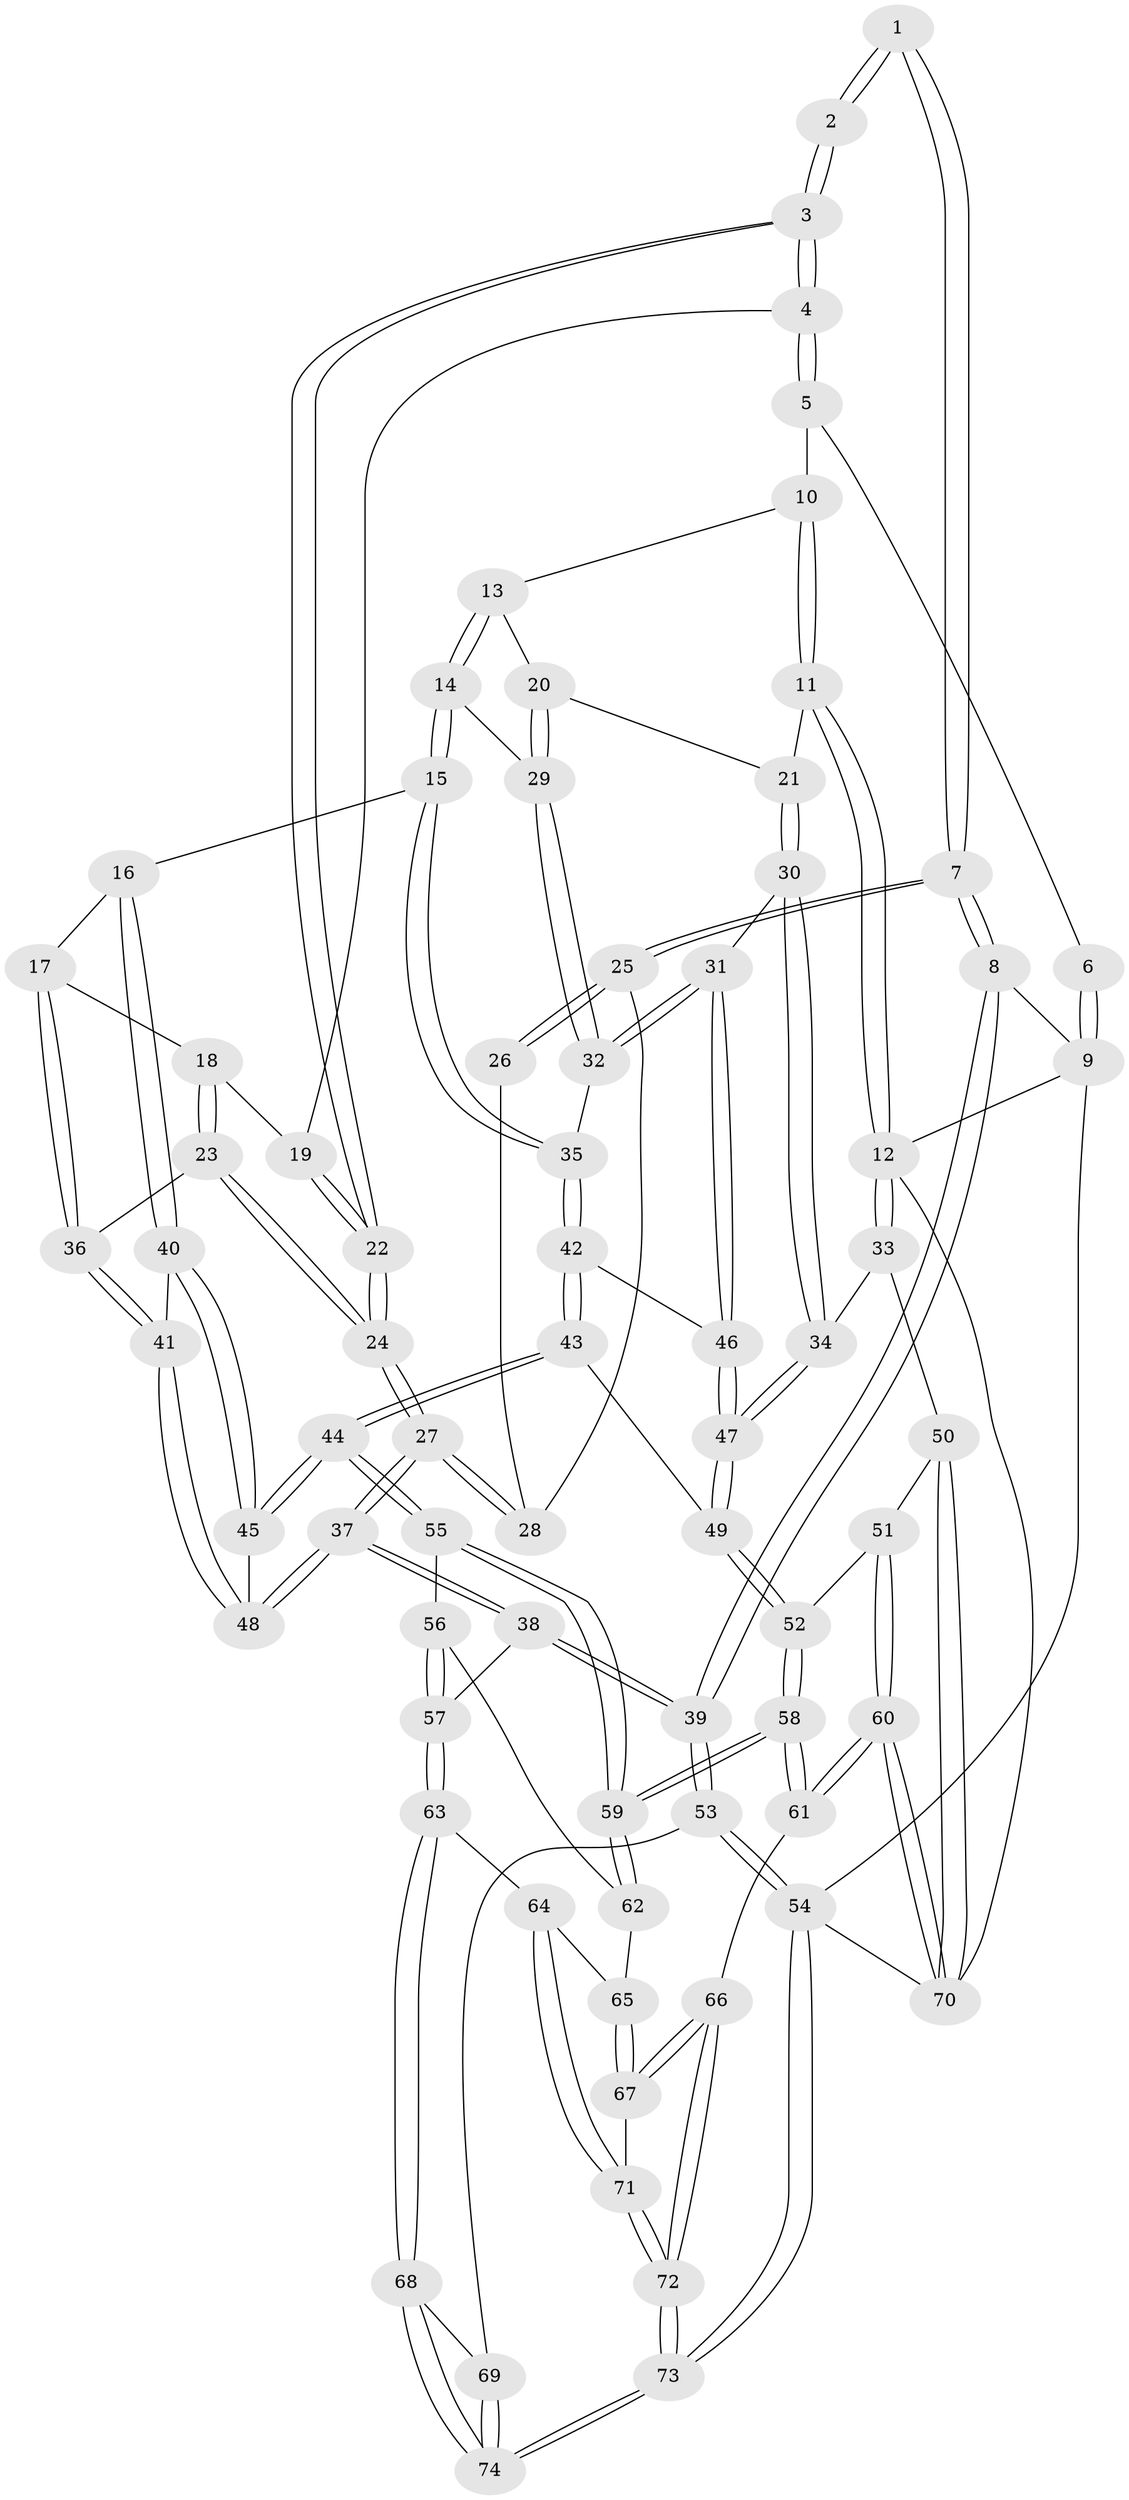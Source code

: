 // Generated by graph-tools (version 1.1) at 2025/11/02/27/25 16:11:54]
// undirected, 74 vertices, 182 edges
graph export_dot {
graph [start="1"]
  node [color=gray90,style=filled];
  1 [pos="+0.10792246480000652+0.08716801203357559"];
  2 [pos="+0.18139247200357442+0.13960153538056758"];
  3 [pos="+0.18357435560274277+0.13946945357784923"];
  4 [pos="+0.33082278079223226+0"];
  5 [pos="+0.37253177122577746+0"];
  6 [pos="+0+0"];
  7 [pos="+0+0.21019139196036468"];
  8 [pos="+0+0.20342415132079306"];
  9 [pos="+0+0"];
  10 [pos="+0.5285981518921818+0"];
  11 [pos="+1+0"];
  12 [pos="+1+0"];
  13 [pos="+0.5545349097720811+0"];
  14 [pos="+0.5757826309571021+0.11268122322812296"];
  15 [pos="+0.5642612186686219+0.2421079612118705"];
  16 [pos="+0.5360107204218767+0.255344799858884"];
  17 [pos="+0.46026396117146373+0.24773056374606436"];
  18 [pos="+0.362777299426704+0.13267386796008646"];
  19 [pos="+0.3444526019034554+0.06147105996926918"];
  20 [pos="+0.8261372554726314+0.12030922053377524"];
  21 [pos="+0.8356879138115971+0.11878179243195586"];
  22 [pos="+0.23644287810976958+0.27683711045102205"];
  23 [pos="+0.289331593416596+0.3013972635580491"];
  24 [pos="+0.24315158987128024+0.3054748755142892"];
  25 [pos="+0+0.21363701545853409"];
  26 [pos="+0.1346768447605973+0.16392180152792543"];
  27 [pos="+0.19445859261057932+0.35072755931394217"];
  28 [pos="+0.12459386605887425+0.3001585220958585"];
  29 [pos="+0.7844974350268+0.17315377448603078"];
  30 [pos="+1+0.2489750952489719"];
  31 [pos="+0.8136631636295156+0.31333144962673837"];
  32 [pos="+0.767577456843159+0.2139137487562293"];
  33 [pos="+1+0.27976084268316265"];
  34 [pos="+1+0.2830541737733072"];
  35 [pos="+0.6040399962414325+0.2666171183496241"];
  36 [pos="+0.33467456200436624+0.31345144215514786"];
  37 [pos="+0.13991951082095683+0.5558286199204563"];
  38 [pos="+0.0958448102340187+0.6030689955308813"];
  39 [pos="+0+0.6014153299098893"];
  40 [pos="+0.48974333694447414+0.37909634734807907"];
  41 [pos="+0.36960650054459293+0.3705219891907472"];
  42 [pos="+0.6246652273461673+0.3022950417577572"];
  43 [pos="+0.6818492658407749+0.5629325763207091"];
  44 [pos="+0.5660647267850879+0.5981702964187731"];
  45 [pos="+0.5138759357166305+0.5526741039219237"];
  46 [pos="+0.8034388694434431+0.33807905188824416"];
  47 [pos="+0.8039073569815673+0.531462364662518"];
  48 [pos="+0.37159224405534563+0.5086543057218291"];
  49 [pos="+0.781489200776268+0.5728749976381493"];
  50 [pos="+1+0.6592497279719017"];
  51 [pos="+0.8568924214264731+0.6292866084988173"];
  52 [pos="+0.7911294399790462+0.584363008464688"];
  53 [pos="+0+0.9605479774707858"];
  54 [pos="+0+1"];
  55 [pos="+0.5584742669915086+0.6139613275989977"];
  56 [pos="+0.4998299600822301+0.6768780075764267"];
  57 [pos="+0.18611325427272962+0.7156250590876722"];
  58 [pos="+0.6883573650350704+0.9628805329345242"];
  59 [pos="+0.6656725049985255+0.9203287864056072"];
  60 [pos="+0.9716007888457892+1"];
  61 [pos="+0.7216643825926632+1"];
  62 [pos="+0.47547153782698665+0.771875425951844"];
  63 [pos="+0.20163935743183228+0.7661649569715514"];
  64 [pos="+0.22000054033533264+0.784567396967268"];
  65 [pos="+0.46302287048101914+0.7958818663287869"];
  66 [pos="+0.5067650457545158+1"];
  67 [pos="+0.43355309751167825+0.9536723264403129"];
  68 [pos="+0.17468820035477975+0.8162632785235835"];
  69 [pos="+0.09164547153919253+0.9029731526448568"];
  70 [pos="+1+1"];
  71 [pos="+0.2597314730758202+0.8407948816034257"];
  72 [pos="+0.19636187667016405+1"];
  73 [pos="+0.15192699251244807+1"];
  74 [pos="+0.1482338574794502+1"];
  1 -- 2;
  1 -- 2;
  1 -- 7;
  1 -- 7;
  2 -- 3;
  2 -- 3;
  3 -- 4;
  3 -- 4;
  3 -- 22;
  3 -- 22;
  4 -- 5;
  4 -- 5;
  4 -- 19;
  5 -- 6;
  5 -- 10;
  6 -- 9;
  6 -- 9;
  7 -- 8;
  7 -- 8;
  7 -- 25;
  7 -- 25;
  8 -- 9;
  8 -- 39;
  8 -- 39;
  9 -- 12;
  9 -- 54;
  10 -- 11;
  10 -- 11;
  10 -- 13;
  11 -- 12;
  11 -- 12;
  11 -- 21;
  12 -- 33;
  12 -- 33;
  12 -- 70;
  13 -- 14;
  13 -- 14;
  13 -- 20;
  14 -- 15;
  14 -- 15;
  14 -- 29;
  15 -- 16;
  15 -- 35;
  15 -- 35;
  16 -- 17;
  16 -- 40;
  16 -- 40;
  17 -- 18;
  17 -- 36;
  17 -- 36;
  18 -- 19;
  18 -- 23;
  18 -- 23;
  19 -- 22;
  19 -- 22;
  20 -- 21;
  20 -- 29;
  20 -- 29;
  21 -- 30;
  21 -- 30;
  22 -- 24;
  22 -- 24;
  23 -- 24;
  23 -- 24;
  23 -- 36;
  24 -- 27;
  24 -- 27;
  25 -- 26;
  25 -- 26;
  25 -- 28;
  26 -- 28;
  27 -- 28;
  27 -- 28;
  27 -- 37;
  27 -- 37;
  29 -- 32;
  29 -- 32;
  30 -- 31;
  30 -- 34;
  30 -- 34;
  31 -- 32;
  31 -- 32;
  31 -- 46;
  31 -- 46;
  32 -- 35;
  33 -- 34;
  33 -- 50;
  34 -- 47;
  34 -- 47;
  35 -- 42;
  35 -- 42;
  36 -- 41;
  36 -- 41;
  37 -- 38;
  37 -- 38;
  37 -- 48;
  37 -- 48;
  38 -- 39;
  38 -- 39;
  38 -- 57;
  39 -- 53;
  39 -- 53;
  40 -- 41;
  40 -- 45;
  40 -- 45;
  41 -- 48;
  41 -- 48;
  42 -- 43;
  42 -- 43;
  42 -- 46;
  43 -- 44;
  43 -- 44;
  43 -- 49;
  44 -- 45;
  44 -- 45;
  44 -- 55;
  44 -- 55;
  45 -- 48;
  46 -- 47;
  46 -- 47;
  47 -- 49;
  47 -- 49;
  49 -- 52;
  49 -- 52;
  50 -- 51;
  50 -- 70;
  50 -- 70;
  51 -- 52;
  51 -- 60;
  51 -- 60;
  52 -- 58;
  52 -- 58;
  53 -- 54;
  53 -- 54;
  53 -- 69;
  54 -- 73;
  54 -- 73;
  54 -- 70;
  55 -- 56;
  55 -- 59;
  55 -- 59;
  56 -- 57;
  56 -- 57;
  56 -- 62;
  57 -- 63;
  57 -- 63;
  58 -- 59;
  58 -- 59;
  58 -- 61;
  58 -- 61;
  59 -- 62;
  59 -- 62;
  60 -- 61;
  60 -- 61;
  60 -- 70;
  60 -- 70;
  61 -- 66;
  62 -- 65;
  63 -- 64;
  63 -- 68;
  63 -- 68;
  64 -- 65;
  64 -- 71;
  64 -- 71;
  65 -- 67;
  65 -- 67;
  66 -- 67;
  66 -- 67;
  66 -- 72;
  66 -- 72;
  67 -- 71;
  68 -- 69;
  68 -- 74;
  68 -- 74;
  69 -- 74;
  69 -- 74;
  71 -- 72;
  71 -- 72;
  72 -- 73;
  72 -- 73;
  73 -- 74;
  73 -- 74;
}
